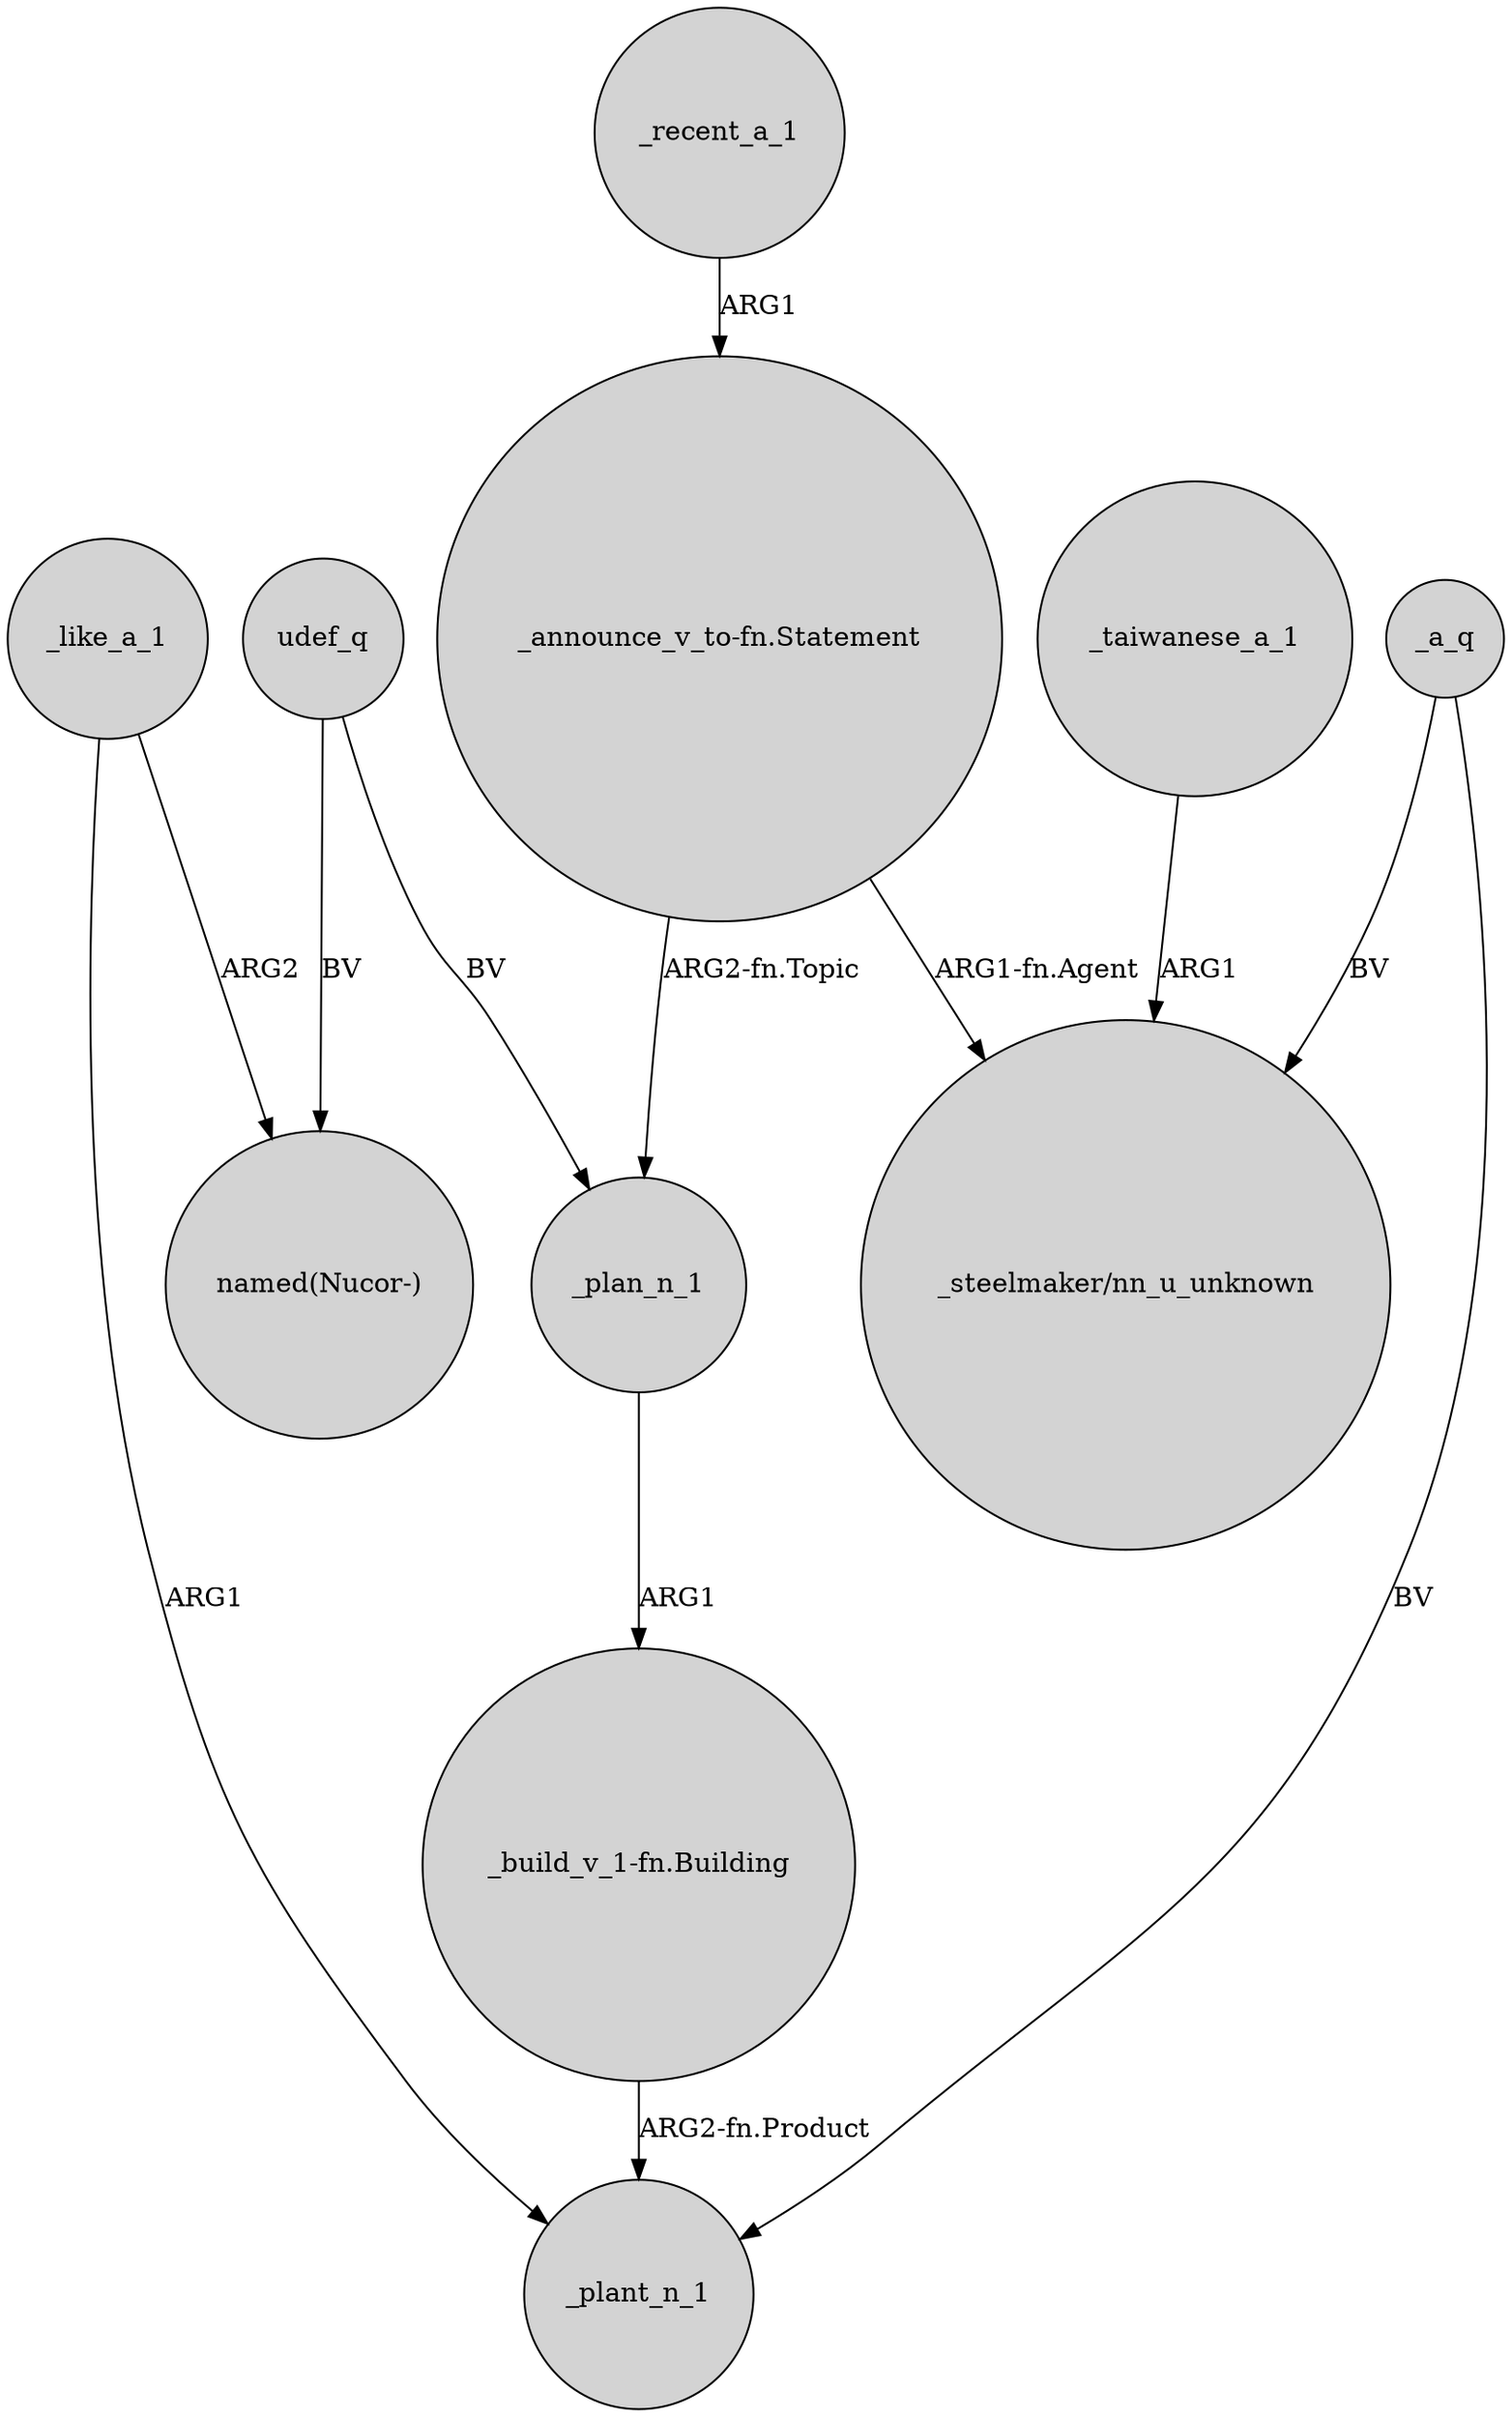digraph {
	node [shape=circle style=filled]
	_taiwanese_a_1 -> "_steelmaker/nn_u_unknown" [label=ARG1]
	"_announce_v_to-fn.Statement" -> _plan_n_1 [label="ARG2-fn.Topic"]
	"_build_v_1-fn.Building" -> _plant_n_1 [label="ARG2-fn.Product"]
	udef_q -> "named(Nucor-)" [label=BV]
	_like_a_1 -> "named(Nucor-)" [label=ARG2]
	_a_q -> _plant_n_1 [label=BV]
	udef_q -> _plan_n_1 [label=BV]
	_recent_a_1 -> "_announce_v_to-fn.Statement" [label=ARG1]
	"_announce_v_to-fn.Statement" -> "_steelmaker/nn_u_unknown" [label="ARG1-fn.Agent"]
	_like_a_1 -> _plant_n_1 [label=ARG1]
	_a_q -> "_steelmaker/nn_u_unknown" [label=BV]
	_plan_n_1 -> "_build_v_1-fn.Building" [label=ARG1]
}
